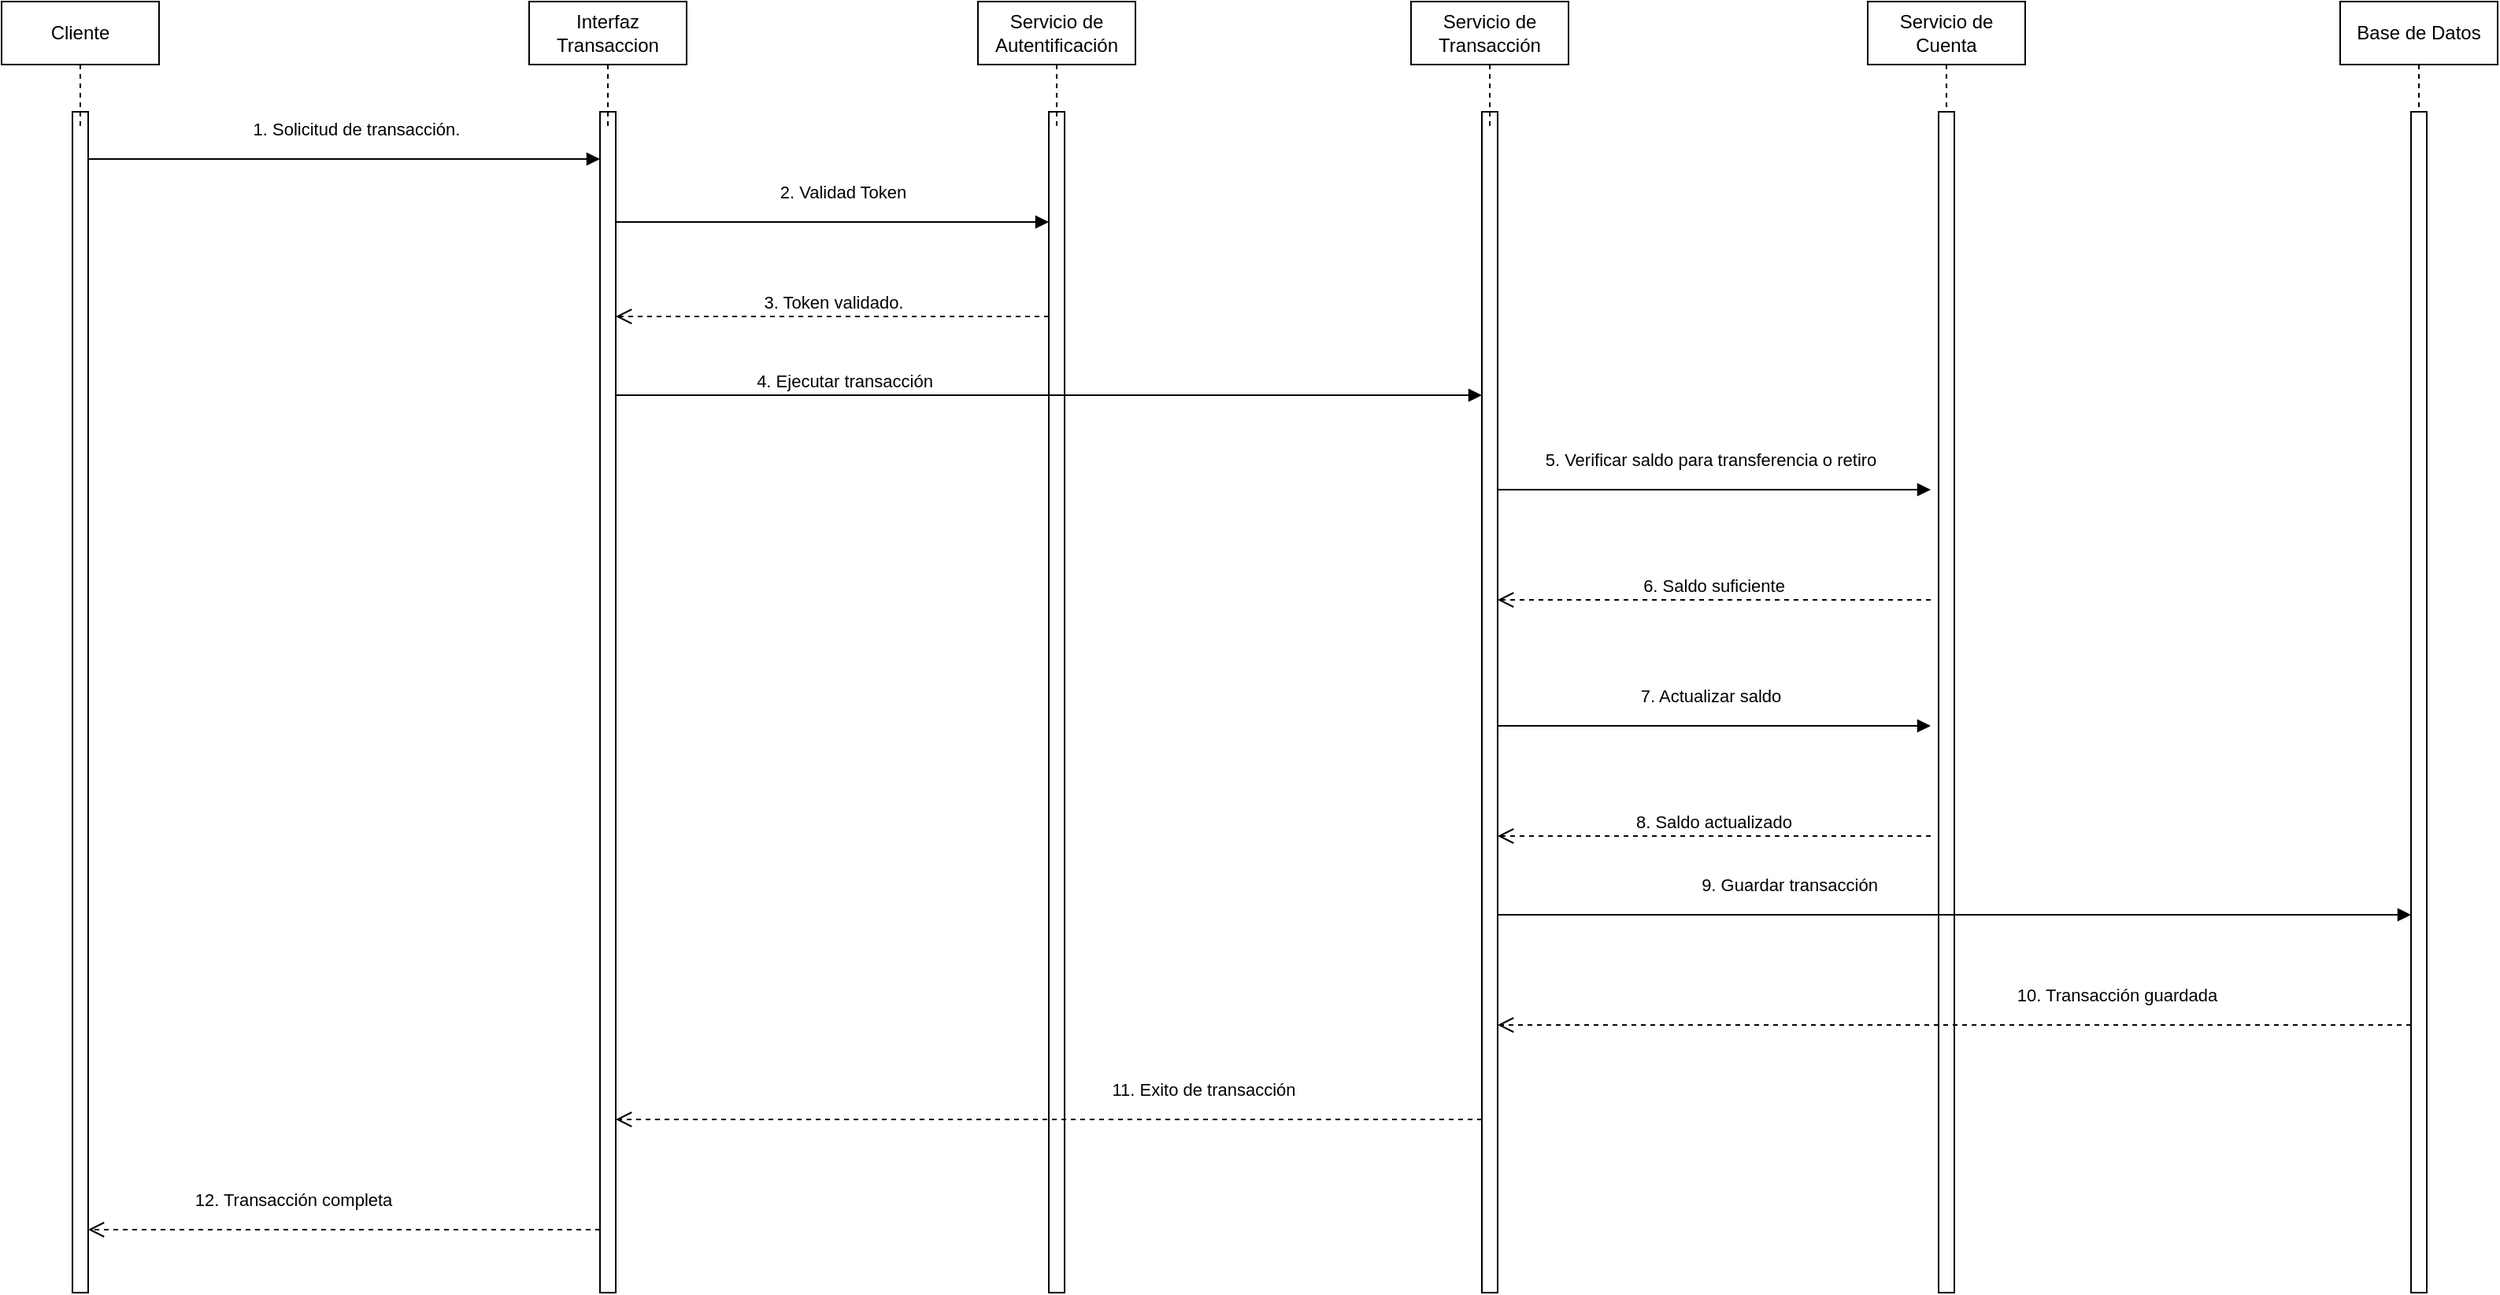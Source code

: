 <mxfile version="24.7.17">
  <diagram name="Página-1" id="9ot6pGzmlyVC43E6-rov">
    <mxGraphModel dx="1303" dy="719" grid="1" gridSize="10" guides="1" tooltips="1" connect="1" arrows="1" fold="1" page="1" pageScale="1" pageWidth="827" pageHeight="1169" math="0" shadow="0">
      <root>
        <mxCell id="0" />
        <mxCell id="1" parent="0" />
        <mxCell id="Ke14jWupuQF-Em4xTv0A-1" value="" style="html=1;points=[[0,0,0,0,5],[0,1,0,0,-5],[1,0,0,0,5],[1,1,0,0,-5]];perimeter=orthogonalPerimeter;outlineConnect=0;targetShapes=umlLifeline;portConstraint=eastwest;newEdgeStyle={&quot;curved&quot;:0,&quot;rounded&quot;:0};" vertex="1" parent="1">
          <mxGeometry x="50" y="90" width="10" height="750" as="geometry" />
        </mxCell>
        <mxCell id="Ke14jWupuQF-Em4xTv0A-2" value="1. Solicitud de transacción." style="html=1;verticalAlign=bottom;endArrow=block;curved=0;rounded=0;" edge="1" parent="1">
          <mxGeometry x="0.046" y="10" relative="1" as="geometry">
            <mxPoint x="60" y="120.0" as="sourcePoint" />
            <mxPoint x="385" y="120.0" as="targetPoint" />
            <mxPoint as="offset" />
          </mxGeometry>
        </mxCell>
        <mxCell id="Ke14jWupuQF-Em4xTv0A-3" value="3. Token validado." style="html=1;verticalAlign=bottom;endArrow=open;dashed=1;endSize=8;curved=0;rounded=0;" edge="1" source="Ke14jWupuQF-Em4xTv0A-7" parent="1">
          <mxGeometry relative="1" as="geometry">
            <mxPoint x="395" y="220" as="targetPoint" />
            <mxPoint x="665" y="220" as="sourcePoint" />
          </mxGeometry>
        </mxCell>
        <mxCell id="Ke14jWupuQF-Em4xTv0A-4" value="Cliente" style="shape=umlLifeline;perimeter=lifelinePerimeter;whiteSpace=wrap;html=1;container=1;dropTarget=0;collapsible=0;recursiveResize=0;outlineConnect=0;portConstraint=eastwest;newEdgeStyle={&quot;curved&quot;:0,&quot;rounded&quot;:0};" vertex="1" parent="1">
          <mxGeometry x="5" y="20" width="100" height="80" as="geometry" />
        </mxCell>
        <mxCell id="Ke14jWupuQF-Em4xTv0A-5" value="" style="html=1;points=[[0,0,0,0,5],[0,1,0,0,-5],[1,0,0,0,5],[1,1,0,0,-5]];perimeter=orthogonalPerimeter;outlineConnect=0;targetShapes=umlLifeline;portConstraint=eastwest;newEdgeStyle={&quot;curved&quot;:0,&quot;rounded&quot;:0};" vertex="1" parent="1">
          <mxGeometry x="385" y="90" width="10" height="750" as="geometry" />
        </mxCell>
        <mxCell id="Ke14jWupuQF-Em4xTv0A-6" value="Interfaz Transaccion" style="shape=umlLifeline;perimeter=lifelinePerimeter;whiteSpace=wrap;html=1;container=1;dropTarget=0;collapsible=0;recursiveResize=0;outlineConnect=0;portConstraint=eastwest;newEdgeStyle={&quot;curved&quot;:0,&quot;rounded&quot;:0};" vertex="1" parent="1">
          <mxGeometry x="340" y="20" width="100" height="80" as="geometry" />
        </mxCell>
        <mxCell id="Ke14jWupuQF-Em4xTv0A-7" value="" style="html=1;points=[[0,0,0,0,5],[0,1,0,0,-5],[1,0,0,0,5],[1,1,0,0,-5]];perimeter=orthogonalPerimeter;outlineConnect=0;targetShapes=umlLifeline;portConstraint=eastwest;newEdgeStyle={&quot;curved&quot;:0,&quot;rounded&quot;:0};" vertex="1" parent="1">
          <mxGeometry x="670" y="90" width="10" height="750" as="geometry" />
        </mxCell>
        <mxCell id="Ke14jWupuQF-Em4xTv0A-8" value="Servicio de Autentificación" style="shape=umlLifeline;perimeter=lifelinePerimeter;whiteSpace=wrap;html=1;container=1;dropTarget=0;collapsible=0;recursiveResize=0;outlineConnect=0;portConstraint=eastwest;newEdgeStyle={&quot;curved&quot;:0,&quot;rounded&quot;:0};" vertex="1" parent="1">
          <mxGeometry x="625" y="20" width="100" height="80" as="geometry" />
        </mxCell>
        <mxCell id="Ke14jWupuQF-Em4xTv0A-9" value="" style="html=1;points=[[0,0,0,0,5],[0,1,0,0,-5],[1,0,0,0,5],[1,1,0,0,-5]];perimeter=orthogonalPerimeter;outlineConnect=0;targetShapes=umlLifeline;portConstraint=eastwest;newEdgeStyle={&quot;curved&quot;:0,&quot;rounded&quot;:0};" vertex="1" parent="1">
          <mxGeometry x="945" y="90" width="10" height="750" as="geometry" />
        </mxCell>
        <mxCell id="Ke14jWupuQF-Em4xTv0A-10" value="Servicio de Transacción" style="shape=umlLifeline;perimeter=lifelinePerimeter;whiteSpace=wrap;html=1;container=1;dropTarget=0;collapsible=0;recursiveResize=0;outlineConnect=0;portConstraint=eastwest;newEdgeStyle={&quot;curved&quot;:0,&quot;rounded&quot;:0};" vertex="1" parent="1">
          <mxGeometry x="900" y="20" width="100" height="80" as="geometry" />
        </mxCell>
        <mxCell id="Ke14jWupuQF-Em4xTv0A-11" value="Servicio de Cuenta" style="shape=umlLifeline;perimeter=lifelinePerimeter;whiteSpace=wrap;html=1;container=1;dropTarget=0;collapsible=0;recursiveResize=0;outlineConnect=0;portConstraint=eastwest;newEdgeStyle={&quot;curved&quot;:0,&quot;rounded&quot;:0};" vertex="1" parent="1">
          <mxGeometry x="1190" y="20" width="100" height="80" as="geometry" />
        </mxCell>
        <mxCell id="Ke14jWupuQF-Em4xTv0A-12" value="" style="html=1;points=[[0,0,0,0,5],[0,1,0,0,-5],[1,0,0,0,5],[1,1,0,0,-5]];perimeter=orthogonalPerimeter;outlineConnect=0;targetShapes=umlLifeline;portConstraint=eastwest;newEdgeStyle={&quot;curved&quot;:0,&quot;rounded&quot;:0};" vertex="1" parent="1">
          <mxGeometry x="1235" y="90" width="10" height="750" as="geometry" />
        </mxCell>
        <mxCell id="Ke14jWupuQF-Em4xTv0A-13" value="Base de Datos" style="shape=umlLifeline;perimeter=lifelinePerimeter;whiteSpace=wrap;html=1;container=1;dropTarget=0;collapsible=0;recursiveResize=0;outlineConnect=0;portConstraint=eastwest;newEdgeStyle={&quot;curved&quot;:0,&quot;rounded&quot;:0};" vertex="1" parent="1">
          <mxGeometry x="1490" y="20" width="100" height="80" as="geometry" />
        </mxCell>
        <mxCell id="Ke14jWupuQF-Em4xTv0A-14" value="" style="html=1;points=[[0,0,0,0,5],[0,1,0,0,-5],[1,0,0,0,5],[1,1,0,0,-5]];perimeter=orthogonalPerimeter;outlineConnect=0;targetShapes=umlLifeline;portConstraint=eastwest;newEdgeStyle={&quot;curved&quot;:0,&quot;rounded&quot;:0};" vertex="1" parent="1">
          <mxGeometry x="1535" y="90" width="10" height="750" as="geometry" />
        </mxCell>
        <mxCell id="Ke14jWupuQF-Em4xTv0A-15" value="2. Validad Token" style="html=1;verticalAlign=bottom;endArrow=block;curved=0;rounded=0;" edge="1" parent="1">
          <mxGeometry x="0.046" y="10" relative="1" as="geometry">
            <mxPoint x="395" y="160.0" as="sourcePoint" />
            <mxPoint x="670" y="160" as="targetPoint" />
            <mxPoint as="offset" />
          </mxGeometry>
        </mxCell>
        <mxCell id="Ke14jWupuQF-Em4xTv0A-16" value="4. Ejecutar transacción" style="html=1;verticalAlign=bottom;endArrow=block;curved=0;rounded=0;" edge="1" parent="1" target="Ke14jWupuQF-Em4xTv0A-9">
          <mxGeometry x="-0.473" relative="1" as="geometry">
            <mxPoint x="395" y="270.0" as="sourcePoint" />
            <mxPoint x="670" y="270" as="targetPoint" />
            <mxPoint as="offset" />
          </mxGeometry>
        </mxCell>
        <mxCell id="Ke14jWupuQF-Em4xTv0A-17" value="5. Verificar saldo para transferencia o retiro" style="html=1;verticalAlign=bottom;endArrow=block;curved=0;rounded=0;" edge="1" parent="1" source="Ke14jWupuQF-Em4xTv0A-9">
          <mxGeometry x="-0.018" y="10" relative="1" as="geometry">
            <mxPoint x="955" y="330" as="sourcePoint" />
            <mxPoint x="1230" y="330" as="targetPoint" />
            <mxPoint as="offset" />
          </mxGeometry>
        </mxCell>
        <mxCell id="Ke14jWupuQF-Em4xTv0A-18" value="6. Saldo suficiente" style="html=1;verticalAlign=bottom;endArrow=open;dashed=1;endSize=8;curved=0;rounded=0;" edge="1" parent="1">
          <mxGeometry x="0.003" relative="1" as="geometry">
            <mxPoint x="955" y="400" as="targetPoint" />
            <mxPoint x="1230" y="400" as="sourcePoint" />
            <mxPoint as="offset" />
          </mxGeometry>
        </mxCell>
        <mxCell id="Ke14jWupuQF-Em4xTv0A-19" value="7. Actualizar saldo" style="html=1;verticalAlign=bottom;endArrow=block;curved=0;rounded=0;" edge="1" parent="1">
          <mxGeometry x="-0.018" y="10" relative="1" as="geometry">
            <mxPoint x="955" y="480" as="sourcePoint" />
            <mxPoint x="1230" y="480" as="targetPoint" />
            <mxPoint as="offset" />
          </mxGeometry>
        </mxCell>
        <mxCell id="Ke14jWupuQF-Em4xTv0A-20" value="8. Saldo actualizado" style="html=1;verticalAlign=bottom;endArrow=open;dashed=1;endSize=8;curved=0;rounded=0;" edge="1" parent="1">
          <mxGeometry x="0.003" relative="1" as="geometry">
            <mxPoint x="955" y="550" as="targetPoint" />
            <mxPoint x="1230" y="550" as="sourcePoint" />
            <mxPoint as="offset" />
          </mxGeometry>
        </mxCell>
        <mxCell id="Ke14jWupuQF-Em4xTv0A-21" value="9. Guardar transacción" style="html=1;verticalAlign=bottom;endArrow=block;curved=0;rounded=0;" edge="1" parent="1" target="Ke14jWupuQF-Em4xTv0A-14">
          <mxGeometry x="-0.362" y="10" relative="1" as="geometry">
            <mxPoint x="955" y="600" as="sourcePoint" />
            <mxPoint x="1230" y="600" as="targetPoint" />
            <mxPoint as="offset" />
          </mxGeometry>
        </mxCell>
        <mxCell id="Ke14jWupuQF-Em4xTv0A-22" value="10. Transacción guardada" style="html=1;verticalAlign=bottom;endArrow=open;dashed=1;endSize=8;curved=0;rounded=0;" edge="1" parent="1" target="Ke14jWupuQF-Em4xTv0A-9">
          <mxGeometry x="-0.356" y="-10" relative="1" as="geometry">
            <mxPoint x="1260" y="670" as="targetPoint" />
            <mxPoint x="1535" y="670" as="sourcePoint" />
            <mxPoint as="offset" />
          </mxGeometry>
        </mxCell>
        <mxCell id="Ke14jWupuQF-Em4xTv0A-23" value="11. Exito de transacción" style="html=1;verticalAlign=bottom;endArrow=open;dashed=1;endSize=8;curved=0;rounded=0;" edge="1" parent="1" target="Ke14jWupuQF-Em4xTv0A-5">
          <mxGeometry x="-0.356" y="-10" relative="1" as="geometry">
            <mxPoint x="465" y="730" as="targetPoint" />
            <mxPoint x="945" y="730" as="sourcePoint" />
            <mxPoint as="offset" />
          </mxGeometry>
        </mxCell>
        <mxCell id="Ke14jWupuQF-Em4xTv0A-24" value="12. Transacción completa" style="html=1;verticalAlign=bottom;endArrow=open;dashed=1;endSize=8;curved=0;rounded=0;" edge="1" parent="1">
          <mxGeometry x="0.2" y="-10" relative="1" as="geometry">
            <mxPoint x="60" y="800" as="targetPoint" />
            <mxPoint x="385" y="800" as="sourcePoint" />
            <mxPoint as="offset" />
          </mxGeometry>
        </mxCell>
      </root>
    </mxGraphModel>
  </diagram>
</mxfile>
